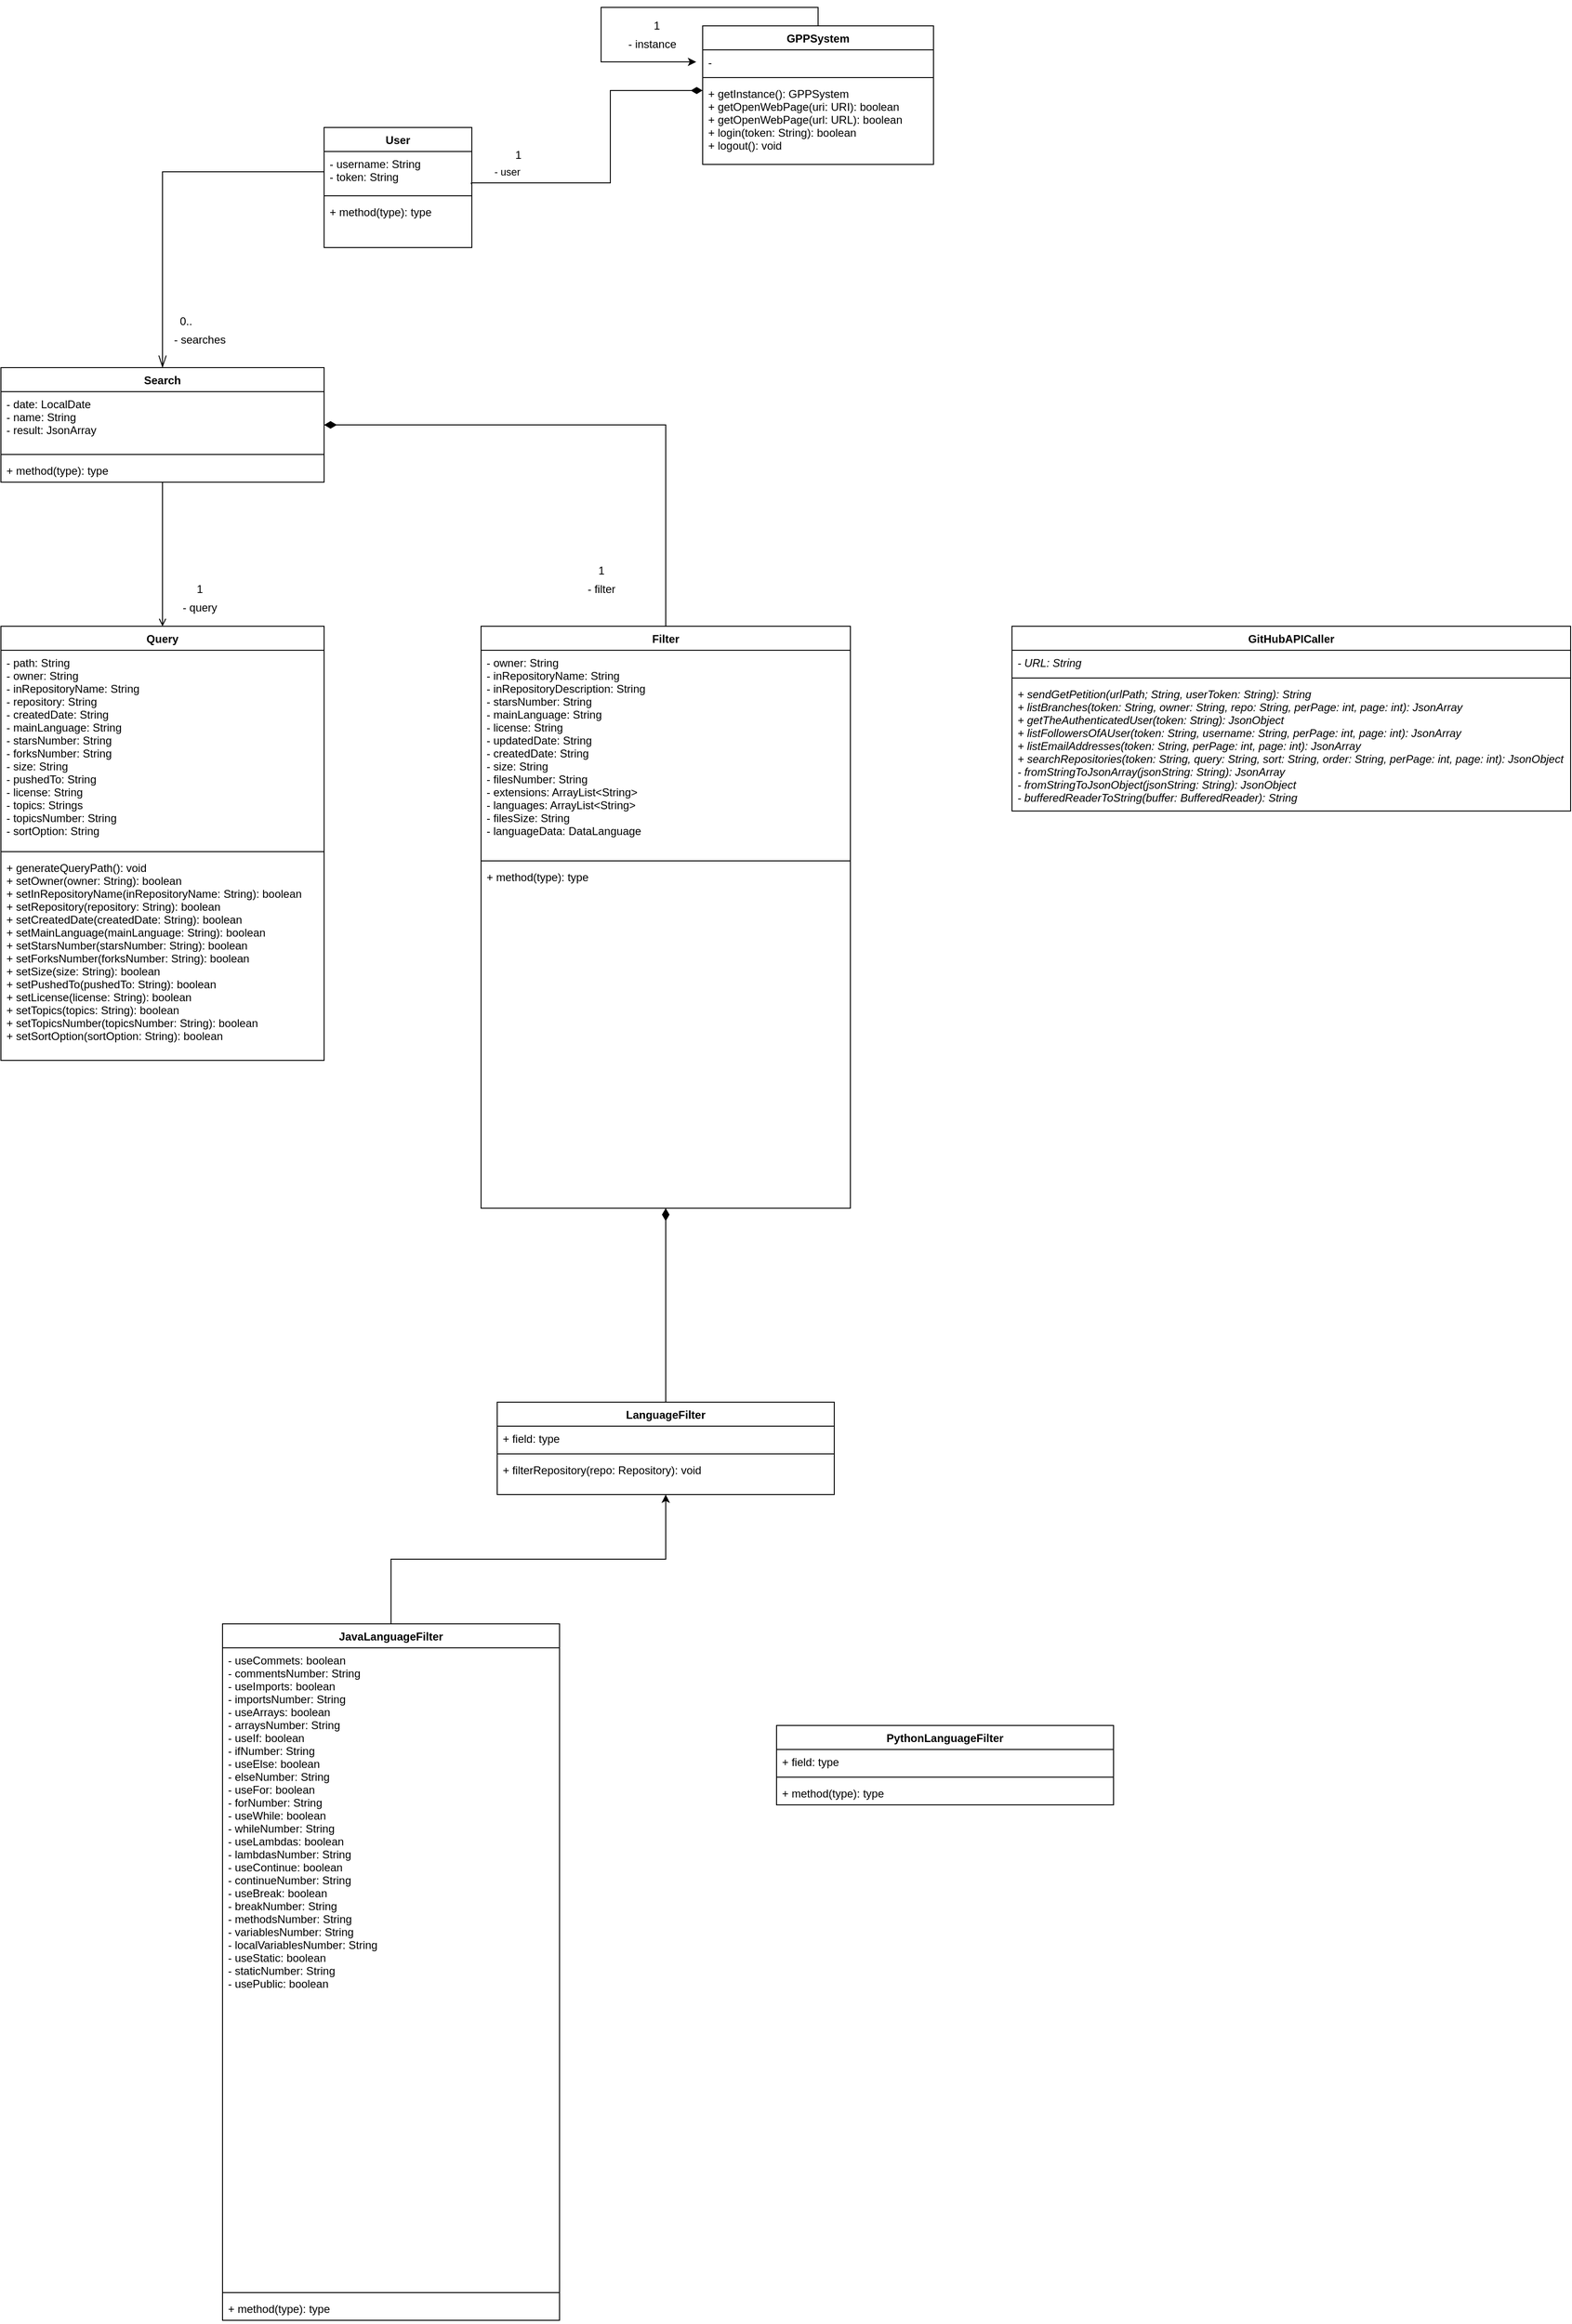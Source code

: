<mxfile version="17.4.3" type="device"><diagram id="TpIDUPAYpjVUzHWfJlPl" name="Page-1"><mxGraphModel dx="1485" dy="1533" grid="1" gridSize="10" guides="1" tooltips="1" connect="1" arrows="1" fold="1" page="1" pageScale="1" pageWidth="827" pageHeight="1169" math="0" shadow="0"><root><mxCell id="0"/><mxCell id="1" parent="0"/><mxCell id="edg_NWkt21_yDjRwn4f8-9" style="edgeStyle=orthogonalEdgeStyle;rounded=0;orthogonalLoop=1;jettySize=auto;html=1;startArrow=diamondThin;startFill=1;endArrow=none;endFill=0;startSize=10;entryX=0.997;entryY=0.805;entryDx=0;entryDy=0;entryPerimeter=0;" parent="1" source="edg_NWkt21_yDjRwn4f8-1" target="edg_NWkt21_yDjRwn4f8-6" edge="1"><mxGeometry relative="1" as="geometry"><Array as="points"><mxPoint x="-60" y="-60"/><mxPoint x="-60" y="40"/><mxPoint x="-211" y="40"/></Array><mxPoint x="-160" y="40" as="targetPoint"/></mxGeometry></mxCell><mxCell id="edg_NWkt21_yDjRwn4f8-10" value="- user" style="edgeLabel;html=1;align=center;verticalAlign=middle;resizable=0;points=[];" parent="edg_NWkt21_yDjRwn4f8-9" vertex="1" connectable="0"><mxGeometry x="0.616" y="2" relative="1" as="geometry"><mxPoint x="-28" y="-14" as="offset"/></mxGeometry></mxCell><mxCell id="edg_NWkt21_yDjRwn4f8-1" value="GPPSystem" style="swimlane;fontStyle=1;align=center;verticalAlign=top;childLayout=stackLayout;horizontal=1;startSize=26;horizontalStack=0;resizeParent=1;resizeParentMax=0;resizeLast=0;collapsible=1;marginBottom=0;" parent="1" vertex="1"><mxGeometry x="40" y="-130" width="250" height="150" as="geometry"/></mxCell><mxCell id="edg_NWkt21_yDjRwn4f8-12" style="edgeStyle=orthogonalEdgeStyle;rounded=0;orthogonalLoop=1;jettySize=auto;html=1;startArrow=classic;startFill=1;endArrow=none;endFill=0;sourcePerimeterSpacing=7;strokeWidth=1;" parent="edg_NWkt21_yDjRwn4f8-1" source="edg_NWkt21_yDjRwn4f8-2" target="edg_NWkt21_yDjRwn4f8-1" edge="1"><mxGeometry relative="1" as="geometry"><Array as="points"><mxPoint x="-110" y="39"/><mxPoint x="-110" y="-20"/><mxPoint x="125" y="-20"/></Array></mxGeometry></mxCell><mxCell id="edg_NWkt21_yDjRwn4f8-2" value="- " style="text;strokeColor=none;fillColor=none;align=left;verticalAlign=top;spacingLeft=4;spacingRight=4;overflow=hidden;rotatable=0;points=[[0,0.5],[1,0.5]];portConstraint=eastwest;" parent="edg_NWkt21_yDjRwn4f8-1" vertex="1"><mxGeometry y="26" width="250" height="26" as="geometry"/></mxCell><mxCell id="edg_NWkt21_yDjRwn4f8-3" value="" style="line;strokeWidth=1;fillColor=none;align=left;verticalAlign=middle;spacingTop=-1;spacingLeft=3;spacingRight=3;rotatable=0;labelPosition=right;points=[];portConstraint=eastwest;" parent="edg_NWkt21_yDjRwn4f8-1" vertex="1"><mxGeometry y="52" width="250" height="8" as="geometry"/></mxCell><mxCell id="edg_NWkt21_yDjRwn4f8-4" value="+ getInstance(): GPPSystem&#10;+ getOpenWebPage(uri: URI): boolean&#10;+ getOpenWebPage(url: URL): boolean&#10;+ login(token: String): boolean&#10;+ logout(): void" style="text;strokeColor=none;fillColor=none;align=left;verticalAlign=top;spacingLeft=4;spacingRight=4;overflow=hidden;rotatable=0;points=[[0,0.5],[1,0.5]];portConstraint=eastwest;" parent="edg_NWkt21_yDjRwn4f8-1" vertex="1"><mxGeometry y="60" width="250" height="90" as="geometry"/></mxCell><mxCell id="edg_NWkt21_yDjRwn4f8-5" value="User" style="swimlane;fontStyle=1;align=center;verticalAlign=top;childLayout=stackLayout;horizontal=1;startSize=26;horizontalStack=0;resizeParent=1;resizeParentMax=0;resizeLast=0;collapsible=1;marginBottom=0;" parent="1" vertex="1"><mxGeometry x="-370" y="-20" width="160" height="130" as="geometry"/></mxCell><mxCell id="edg_NWkt21_yDjRwn4f8-6" value="- username: String&#10;- token: String" style="text;strokeColor=none;fillColor=none;align=left;verticalAlign=top;spacingLeft=4;spacingRight=4;overflow=hidden;rotatable=0;points=[[0,0.5],[1,0.5]];portConstraint=eastwest;" parent="edg_NWkt21_yDjRwn4f8-5" vertex="1"><mxGeometry y="26" width="160" height="44" as="geometry"/></mxCell><mxCell id="edg_NWkt21_yDjRwn4f8-7" value="" style="line;strokeWidth=1;fillColor=none;align=left;verticalAlign=middle;spacingTop=-1;spacingLeft=3;spacingRight=3;rotatable=0;labelPosition=right;points=[];portConstraint=eastwest;" parent="edg_NWkt21_yDjRwn4f8-5" vertex="1"><mxGeometry y="70" width="160" height="8" as="geometry"/></mxCell><mxCell id="edg_NWkt21_yDjRwn4f8-8" value="+ method(type): type" style="text;strokeColor=none;fillColor=none;align=left;verticalAlign=top;spacingLeft=4;spacingRight=4;overflow=hidden;rotatable=0;points=[[0,0.5],[1,0.5]];portConstraint=eastwest;" parent="edg_NWkt21_yDjRwn4f8-5" vertex="1"><mxGeometry y="78" width="160" height="52" as="geometry"/></mxCell><mxCell id="edg_NWkt21_yDjRwn4f8-11" value="1" style="text;html=1;align=center;verticalAlign=middle;resizable=0;points=[];autosize=1;strokeColor=none;fillColor=none;" parent="1" vertex="1"><mxGeometry x="-170" width="20" height="20" as="geometry"/></mxCell><mxCell id="edg_NWkt21_yDjRwn4f8-13" value="- instance" style="text;html=1;align=center;verticalAlign=middle;resizable=0;points=[];autosize=1;strokeColor=none;fillColor=none;" parent="1" vertex="1"><mxGeometry x="-50" y="-120" width="70" height="20" as="geometry"/></mxCell><mxCell id="edg_NWkt21_yDjRwn4f8-14" value="1" style="text;html=1;align=center;verticalAlign=middle;resizable=0;points=[];autosize=1;strokeColor=none;fillColor=none;" parent="1" vertex="1"><mxGeometry x="-20" y="-140" width="20" height="20" as="geometry"/></mxCell><mxCell id="edg_NWkt21_yDjRwn4f8-15" value="GitHubAPICaller" style="swimlane;fontStyle=1;align=center;verticalAlign=top;childLayout=stackLayout;horizontal=1;startSize=26;horizontalStack=0;resizeParent=1;resizeParentMax=0;resizeLast=0;collapsible=1;marginBottom=0;" parent="1" vertex="1"><mxGeometry x="375" y="520" width="605" height="200" as="geometry"/></mxCell><mxCell id="edg_NWkt21_yDjRwn4f8-16" value="- URL: String" style="text;strokeColor=none;fillColor=none;align=left;verticalAlign=top;spacingLeft=4;spacingRight=4;overflow=hidden;rotatable=0;points=[[0,0.5],[1,0.5]];portConstraint=eastwest;fontStyle=2" parent="edg_NWkt21_yDjRwn4f8-15" vertex="1"><mxGeometry y="26" width="605" height="26" as="geometry"/></mxCell><mxCell id="edg_NWkt21_yDjRwn4f8-17" value="" style="line;strokeWidth=1;fillColor=none;align=left;verticalAlign=middle;spacingTop=-1;spacingLeft=3;spacingRight=3;rotatable=0;labelPosition=right;points=[];portConstraint=eastwest;" parent="edg_NWkt21_yDjRwn4f8-15" vertex="1"><mxGeometry y="52" width="605" height="8" as="geometry"/></mxCell><mxCell id="edg_NWkt21_yDjRwn4f8-18" value="+ sendGetPetition(urlPath; String, userToken: String): String&#10;+ listBranches(token: String, owner: String, repo: String, perPage: int, page: int): JsonArray&#10;+ getTheAuthenticatedUser(token: String): JsonObject&#10;+ listFollowersOfAUser(token: String, username: String, perPage: int, page: int): JsonArray&#10;+ listEmailAddresses(token: String, perPage: int, page: int): JsonArray&#10;+ searchRepositories(token: String, query: String, sort: String, order: String, perPage: int, page: int): JsonObject&#10;- fromStringToJsonArray(jsonString: String): JsonArray&#10;- fromStringToJsonObject(jsonString: String): JsonObject&#10;- bufferedReaderToString(buffer: BufferedReader): String" style="text;strokeColor=none;fillColor=none;align=left;verticalAlign=top;spacingLeft=4;spacingRight=4;overflow=hidden;rotatable=0;points=[[0,0.5],[1,0.5]];portConstraint=eastwest;fontStyle=2" parent="edg_NWkt21_yDjRwn4f8-15" vertex="1"><mxGeometry y="60" width="605" height="140" as="geometry"/></mxCell><mxCell id="_jQlbvdVLHg0VgGT_M-M-1" value="Query" style="swimlane;fontStyle=1;align=center;verticalAlign=top;childLayout=stackLayout;horizontal=1;startSize=26;horizontalStack=0;resizeParent=1;resizeParentMax=0;resizeLast=0;collapsible=1;marginBottom=0;" parent="1" vertex="1"><mxGeometry x="-720" y="520" width="350" height="470" as="geometry"/></mxCell><mxCell id="_jQlbvdVLHg0VgGT_M-M-2" value="- path: String&#10;- owner: String&#10;- inRepositoryName: String&#10;- repository: String&#10;- createdDate: String&#10;- mainLanguage: String&#10;- starsNumber: String&#10;- forksNumber: String&#10;- size: String&#10;- pushedTo: String&#10;- license: String&#10;- topics: Strings&#10;- topicsNumber: String&#10;- sortOption: String" style="text;strokeColor=none;fillColor=none;align=left;verticalAlign=top;spacingLeft=4;spacingRight=4;overflow=hidden;rotatable=0;points=[[0,0.5],[1,0.5]];portConstraint=eastwest;" parent="_jQlbvdVLHg0VgGT_M-M-1" vertex="1"><mxGeometry y="26" width="350" height="214" as="geometry"/></mxCell><mxCell id="_jQlbvdVLHg0VgGT_M-M-3" value="" style="line;strokeWidth=1;fillColor=none;align=left;verticalAlign=middle;spacingTop=-1;spacingLeft=3;spacingRight=3;rotatable=0;labelPosition=right;points=[];portConstraint=eastwest;" parent="_jQlbvdVLHg0VgGT_M-M-1" vertex="1"><mxGeometry y="240" width="350" height="8" as="geometry"/></mxCell><mxCell id="_jQlbvdVLHg0VgGT_M-M-4" value="+ generateQueryPath(): void&#10;+ setOwner(owner: String): boolean&#10;+ setInRepositoryName(inRepositoryName: String): boolean&#10;+ setRepository(repository: String): boolean&#10;+ setCreatedDate(createdDate: String): boolean&#10;+ setMainLanguage(mainLanguage: String): boolean&#10;+ setStarsNumber(starsNumber: String): boolean&#10;+ setForksNumber(forksNumber: String): boolean&#10;+ setSize(size: String): boolean&#10;+ setPushedTo(pushedTo: String): boolean&#10;+ setLicense(license: String): boolean&#10;+ setTopics(topics: String): boolean&#10;+ setTopicsNumber(topicsNumber: String): boolean&#10;+ setSortOption(sortOption: String): boolean" style="text;strokeColor=none;fillColor=none;align=left;verticalAlign=top;spacingLeft=4;spacingRight=4;overflow=hidden;rotatable=0;points=[[0,0.5],[1,0.5]];portConstraint=eastwest;" parent="_jQlbvdVLHg0VgGT_M-M-1" vertex="1"><mxGeometry y="248" width="350" height="222" as="geometry"/></mxCell><mxCell id="_jQlbvdVLHg0VgGT_M-M-9" style="edgeStyle=orthogonalEdgeStyle;rounded=0;orthogonalLoop=1;jettySize=auto;html=1;entryX=0.5;entryY=0;entryDx=0;entryDy=0;endArrow=open;endFill=0;startArrow=none;startFill=0;strokeWidth=1;targetPerimeterSpacing=0;sourcePerimeterSpacing=0;startSize=11;" parent="1" source="_jQlbvdVLHg0VgGT_M-M-5" target="_jQlbvdVLHg0VgGT_M-M-1" edge="1"><mxGeometry relative="1" as="geometry"/></mxCell><mxCell id="ss48e04Z_y_G7iRiANo4-3" style="edgeStyle=orthogonalEdgeStyle;rounded=0;orthogonalLoop=1;jettySize=auto;html=1;entryX=0.5;entryY=0;entryDx=0;entryDy=0;startArrow=diamondThin;startFill=1;endArrow=none;endFill=0;startSize=11;" parent="1" source="_jQlbvdVLHg0VgGT_M-M-5" target="_jQlbvdVLHg0VgGT_M-M-12" edge="1"><mxGeometry relative="1" as="geometry"/></mxCell><mxCell id="ss48e04Z_y_G7iRiANo4-7" style="edgeStyle=orthogonalEdgeStyle;rounded=0;orthogonalLoop=1;jettySize=auto;html=1;entryX=0;entryY=0.5;entryDx=0;entryDy=0;startArrow=openThin;startFill=0;endArrow=none;endFill=0;startSize=11;endSize=11;" parent="1" source="_jQlbvdVLHg0VgGT_M-M-5" target="edg_NWkt21_yDjRwn4f8-6" edge="1"><mxGeometry relative="1" as="geometry"/></mxCell><mxCell id="_jQlbvdVLHg0VgGT_M-M-5" value="Search" style="swimlane;fontStyle=1;align=center;verticalAlign=top;childLayout=stackLayout;horizontal=1;startSize=26;horizontalStack=0;resizeParent=1;resizeParentMax=0;resizeLast=0;collapsible=1;marginBottom=0;" parent="1" vertex="1"><mxGeometry x="-720" y="240" width="350" height="124" as="geometry"/></mxCell><mxCell id="_jQlbvdVLHg0VgGT_M-M-6" value="- date: LocalDate&#10;- name: String&#10;- result: JsonArray" style="text;strokeColor=none;fillColor=none;align=left;verticalAlign=top;spacingLeft=4;spacingRight=4;overflow=hidden;rotatable=0;points=[[0,0.5],[1,0.5]];portConstraint=eastwest;" parent="_jQlbvdVLHg0VgGT_M-M-5" vertex="1"><mxGeometry y="26" width="350" height="64" as="geometry"/></mxCell><mxCell id="_jQlbvdVLHg0VgGT_M-M-7" value="" style="line;strokeWidth=1;fillColor=none;align=left;verticalAlign=middle;spacingTop=-1;spacingLeft=3;spacingRight=3;rotatable=0;labelPosition=right;points=[];portConstraint=eastwest;" parent="_jQlbvdVLHg0VgGT_M-M-5" vertex="1"><mxGeometry y="90" width="350" height="8" as="geometry"/></mxCell><mxCell id="_jQlbvdVLHg0VgGT_M-M-8" value="+ method(type): type" style="text;strokeColor=none;fillColor=none;align=left;verticalAlign=top;spacingLeft=4;spacingRight=4;overflow=hidden;rotatable=0;points=[[0,0.5],[1,0.5]];portConstraint=eastwest;" parent="_jQlbvdVLHg0VgGT_M-M-5" vertex="1"><mxGeometry y="98" width="350" height="26" as="geometry"/></mxCell><mxCell id="_jQlbvdVLHg0VgGT_M-M-10" value="1" style="text;html=1;align=center;verticalAlign=middle;resizable=0;points=[];autosize=1;strokeColor=none;fillColor=none;" parent="1" vertex="1"><mxGeometry x="-515" y="470" width="20" height="20" as="geometry"/></mxCell><mxCell id="_jQlbvdVLHg0VgGT_M-M-11" value="- query" style="text;html=1;align=center;verticalAlign=middle;resizable=0;points=[];autosize=1;strokeColor=none;fillColor=none;" parent="1" vertex="1"><mxGeometry x="-530" y="490" width="50" height="20" as="geometry"/></mxCell><mxCell id="ss48e04Z_y_G7iRiANo4-2" style="edgeStyle=orthogonalEdgeStyle;rounded=0;orthogonalLoop=1;jettySize=auto;html=1;entryX=0.5;entryY=0;entryDx=0;entryDy=0;endArrow=none;endFill=0;startArrow=diamondThin;startFill=1;startSize=11;" parent="1" source="_jQlbvdVLHg0VgGT_M-M-12" target="L6SkBCz3muTJfuus-WwS-1" edge="1"><mxGeometry relative="1" as="geometry"/></mxCell><mxCell id="_jQlbvdVLHg0VgGT_M-M-12" value="Filter" style="swimlane;fontStyle=1;align=center;verticalAlign=top;childLayout=stackLayout;horizontal=1;startSize=26;horizontalStack=0;resizeParent=1;resizeParentMax=0;resizeLast=0;collapsible=1;marginBottom=0;" parent="1" vertex="1"><mxGeometry x="-200" y="520" width="400" height="630" as="geometry"/></mxCell><mxCell id="_jQlbvdVLHg0VgGT_M-M-13" value="- owner: String&#10;- inRepositoryName: String&#10;- inRepositoryDescription: String&#10;- starsNumber: String&#10;- mainLanguage: String&#10;- license: String&#10;- updatedDate: String&#10;- createdDate: String&#10;- size: String&#10;- filesNumber: String&#10;- extensions: ArrayList&lt;String&gt;&#10;- languages: ArrayList&lt;String&gt;&#10;- filesSize: String&#10;- languageData: DataLanguage" style="text;strokeColor=none;fillColor=none;align=left;verticalAlign=top;spacingLeft=4;spacingRight=4;overflow=hidden;rotatable=0;points=[[0,0.5],[1,0.5]];portConstraint=eastwest;" parent="_jQlbvdVLHg0VgGT_M-M-12" vertex="1"><mxGeometry y="26" width="400" height="224" as="geometry"/></mxCell><mxCell id="_jQlbvdVLHg0VgGT_M-M-14" value="" style="line;strokeWidth=1;fillColor=none;align=left;verticalAlign=middle;spacingTop=-1;spacingLeft=3;spacingRight=3;rotatable=0;labelPosition=right;points=[];portConstraint=eastwest;" parent="_jQlbvdVLHg0VgGT_M-M-12" vertex="1"><mxGeometry y="250" width="400" height="8" as="geometry"/></mxCell><mxCell id="_jQlbvdVLHg0VgGT_M-M-15" value="+ method(type): type" style="text;strokeColor=none;fillColor=none;align=left;verticalAlign=top;spacingLeft=4;spacingRight=4;overflow=hidden;rotatable=0;points=[[0,0.5],[1,0.5]];portConstraint=eastwest;" parent="_jQlbvdVLHg0VgGT_M-M-12" vertex="1"><mxGeometry y="258" width="400" height="372" as="geometry"/></mxCell><mxCell id="L6SkBCz3muTJfuus-WwS-1" value="LanguageFilter" style="swimlane;fontStyle=1;align=center;verticalAlign=top;childLayout=stackLayout;horizontal=1;startSize=26;horizontalStack=0;resizeParent=1;resizeParentMax=0;resizeLast=0;collapsible=1;marginBottom=0;" parent="1" vertex="1"><mxGeometry x="-182.5" y="1360" width="365" height="100" as="geometry"/></mxCell><mxCell id="L6SkBCz3muTJfuus-WwS-2" value="+ field: type" style="text;strokeColor=none;fillColor=none;align=left;verticalAlign=top;spacingLeft=4;spacingRight=4;overflow=hidden;rotatable=0;points=[[0,0.5],[1,0.5]];portConstraint=eastwest;" parent="L6SkBCz3muTJfuus-WwS-1" vertex="1"><mxGeometry y="26" width="365" height="26" as="geometry"/></mxCell><mxCell id="L6SkBCz3muTJfuus-WwS-3" value="" style="line;strokeWidth=1;fillColor=none;align=left;verticalAlign=middle;spacingTop=-1;spacingLeft=3;spacingRight=3;rotatable=0;labelPosition=right;points=[];portConstraint=eastwest;" parent="L6SkBCz3muTJfuus-WwS-1" vertex="1"><mxGeometry y="52" width="365" height="8" as="geometry"/></mxCell><mxCell id="L6SkBCz3muTJfuus-WwS-4" value="+ filterRepository(repo: Repository): void" style="text;strokeColor=none;fillColor=none;align=left;verticalAlign=top;spacingLeft=4;spacingRight=4;overflow=hidden;rotatable=0;points=[[0,0.5],[1,0.5]];portConstraint=eastwest;" parent="L6SkBCz3muTJfuus-WwS-1" vertex="1"><mxGeometry y="60" width="365" height="40" as="geometry"/></mxCell><mxCell id="ss48e04Z_y_G7iRiANo4-1" style="edgeStyle=orthogonalEdgeStyle;rounded=0;orthogonalLoop=1;jettySize=auto;html=1;entryX=0.5;entryY=1;entryDx=0;entryDy=0;" parent="1" source="L6SkBCz3muTJfuus-WwS-5" target="L6SkBCz3muTJfuus-WwS-1" edge="1"><mxGeometry relative="1" as="geometry"/></mxCell><mxCell id="L6SkBCz3muTJfuus-WwS-5" value="JavaLanguageFilter" style="swimlane;fontStyle=1;align=center;verticalAlign=top;childLayout=stackLayout;horizontal=1;startSize=26;horizontalStack=0;resizeParent=1;resizeParentMax=0;resizeLast=0;collapsible=1;marginBottom=0;" parent="1" vertex="1"><mxGeometry x="-480" y="1600" width="365" height="754" as="geometry"/></mxCell><mxCell id="L6SkBCz3muTJfuus-WwS-6" value="- useCommets: boolean&#10;- commentsNumber: String&#10;- useImports: boolean&#10;- importsNumber: String&#10;- useArrays: boolean&#10;- arraysNumber: String&#10;- useIf: boolean&#10;- ifNumber: String&#10;- useElse: boolean&#10;- elseNumber: String&#10;- useFor: boolean&#10;- forNumber: String&#10;- useWhile: boolean&#10;- whileNumber: String&#10;- useLambdas: boolean&#10;- lambdasNumber: String&#10;- useContinue: boolean&#10;- continueNumber: String&#10;- useBreak: boolean&#10;- breakNumber: String&#10;- methodsNumber: String&#10;- variablesNumber: String&#10;- localVariablesNumber: String&#10;- useStatic: boolean&#10;- staticNumber: String&#10;- usePublic: boolean" style="text;strokeColor=none;fillColor=none;align=left;verticalAlign=top;spacingLeft=4;spacingRight=4;overflow=hidden;rotatable=0;points=[[0,0.5],[1,0.5]];portConstraint=eastwest;" parent="L6SkBCz3muTJfuus-WwS-5" vertex="1"><mxGeometry y="26" width="365" height="694" as="geometry"/></mxCell><mxCell id="L6SkBCz3muTJfuus-WwS-7" value="" style="line;strokeWidth=1;fillColor=none;align=left;verticalAlign=middle;spacingTop=-1;spacingLeft=3;spacingRight=3;rotatable=0;labelPosition=right;points=[];portConstraint=eastwest;" parent="L6SkBCz3muTJfuus-WwS-5" vertex="1"><mxGeometry y="720" width="365" height="8" as="geometry"/></mxCell><mxCell id="L6SkBCz3muTJfuus-WwS-8" value="+ method(type): type" style="text;strokeColor=none;fillColor=none;align=left;verticalAlign=top;spacingLeft=4;spacingRight=4;overflow=hidden;rotatable=0;points=[[0,0.5],[1,0.5]];portConstraint=eastwest;" parent="L6SkBCz3muTJfuus-WwS-5" vertex="1"><mxGeometry y="728" width="365" height="26" as="geometry"/></mxCell><mxCell id="L6SkBCz3muTJfuus-WwS-9" value="PythonLanguageFilter" style="swimlane;fontStyle=1;align=center;verticalAlign=top;childLayout=stackLayout;horizontal=1;startSize=26;horizontalStack=0;resizeParent=1;resizeParentMax=0;resizeLast=0;collapsible=1;marginBottom=0;" parent="1" vertex="1"><mxGeometry x="120" y="1710" width="365" height="86" as="geometry"/></mxCell><mxCell id="L6SkBCz3muTJfuus-WwS-10" value="+ field: type" style="text;strokeColor=none;fillColor=none;align=left;verticalAlign=top;spacingLeft=4;spacingRight=4;overflow=hidden;rotatable=0;points=[[0,0.5],[1,0.5]];portConstraint=eastwest;" parent="L6SkBCz3muTJfuus-WwS-9" vertex="1"><mxGeometry y="26" width="365" height="26" as="geometry"/></mxCell><mxCell id="L6SkBCz3muTJfuus-WwS-11" value="" style="line;strokeWidth=1;fillColor=none;align=left;verticalAlign=middle;spacingTop=-1;spacingLeft=3;spacingRight=3;rotatable=0;labelPosition=right;points=[];portConstraint=eastwest;" parent="L6SkBCz3muTJfuus-WwS-9" vertex="1"><mxGeometry y="52" width="365" height="8" as="geometry"/></mxCell><mxCell id="L6SkBCz3muTJfuus-WwS-12" value="+ method(type): type" style="text;strokeColor=none;fillColor=none;align=left;verticalAlign=top;spacingLeft=4;spacingRight=4;overflow=hidden;rotatable=0;points=[[0,0.5],[1,0.5]];portConstraint=eastwest;" parent="L6SkBCz3muTJfuus-WwS-9" vertex="1"><mxGeometry y="60" width="365" height="26" as="geometry"/></mxCell><mxCell id="ss48e04Z_y_G7iRiANo4-4" value="1" style="text;html=1;align=center;verticalAlign=middle;resizable=0;points=[];autosize=1;strokeColor=none;fillColor=none;" parent="1" vertex="1"><mxGeometry x="-80" y="450" width="20" height="20" as="geometry"/></mxCell><mxCell id="ss48e04Z_y_G7iRiANo4-5" value="- filter" style="text;html=1;align=center;verticalAlign=middle;resizable=0;points=[];autosize=1;strokeColor=none;fillColor=none;" parent="1" vertex="1"><mxGeometry x="-95" y="470" width="50" height="20" as="geometry"/></mxCell><mxCell id="ss48e04Z_y_G7iRiANo4-8" value="- searches" style="text;html=1;align=center;verticalAlign=middle;resizable=0;points=[];autosize=1;strokeColor=none;fillColor=none;" parent="1" vertex="1"><mxGeometry x="-540" y="200" width="70" height="20" as="geometry"/></mxCell><mxCell id="ss48e04Z_y_G7iRiANo4-9" value="0.." style="text;html=1;align=center;verticalAlign=middle;resizable=0;points=[];autosize=1;strokeColor=none;fillColor=none;" parent="1" vertex="1"><mxGeometry x="-535" y="180" width="30" height="20" as="geometry"/></mxCell></root></mxGraphModel></diagram></mxfile>